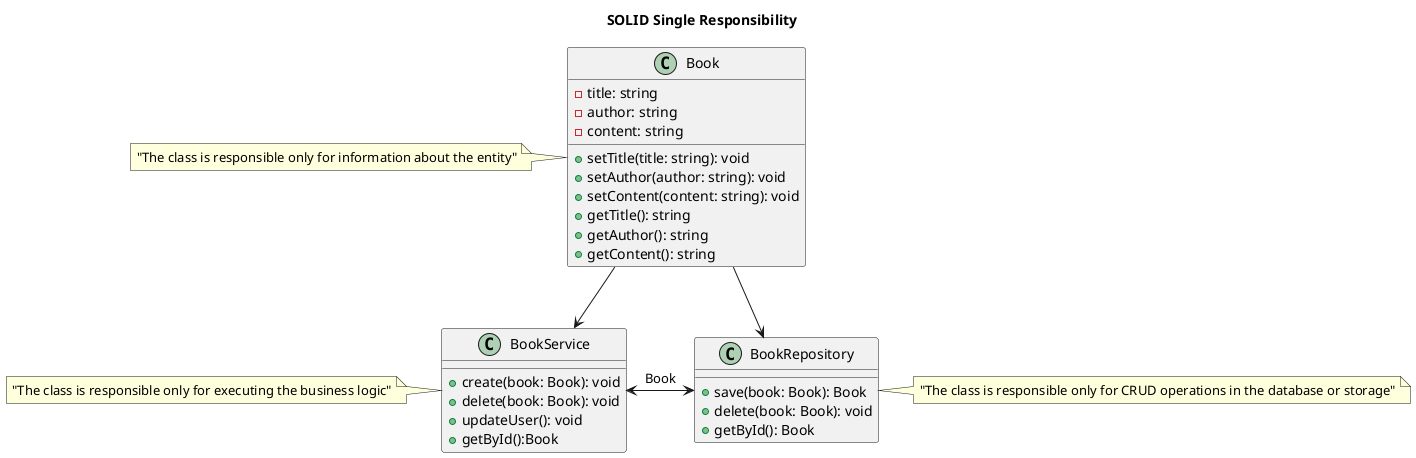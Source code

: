 @startuml

title SOLID Single Responsibility

class Book {
  -title: string
  -author: string
  -content: string
  +setTitle(title: string): void
  +setAuthor(author: string): void
  +setContent(content: string): void
  +getTitle(): string
  +getAuthor(): string
  +getContent(): string
}

class BookService {
  +create(book: Book): void
  +delete(book: Book): void
  +updateUser(): void
  +getById():Book
}

class BookRepository {
  +save(book: Book): Book
  +delete(book: Book): void
  +getById(): Book
}

Book --> BookRepository
Book --> BookService
BookService <-> BookRepository : Book


note left of Book
  "The class is responsible only for information about the entity"
end note

note right of BookRepository
  "The class is responsible only for CRUD operations in the database or storage"
end note

note left of BookService
  "The class is responsible only for executing the business logic"
end note

@enduml
